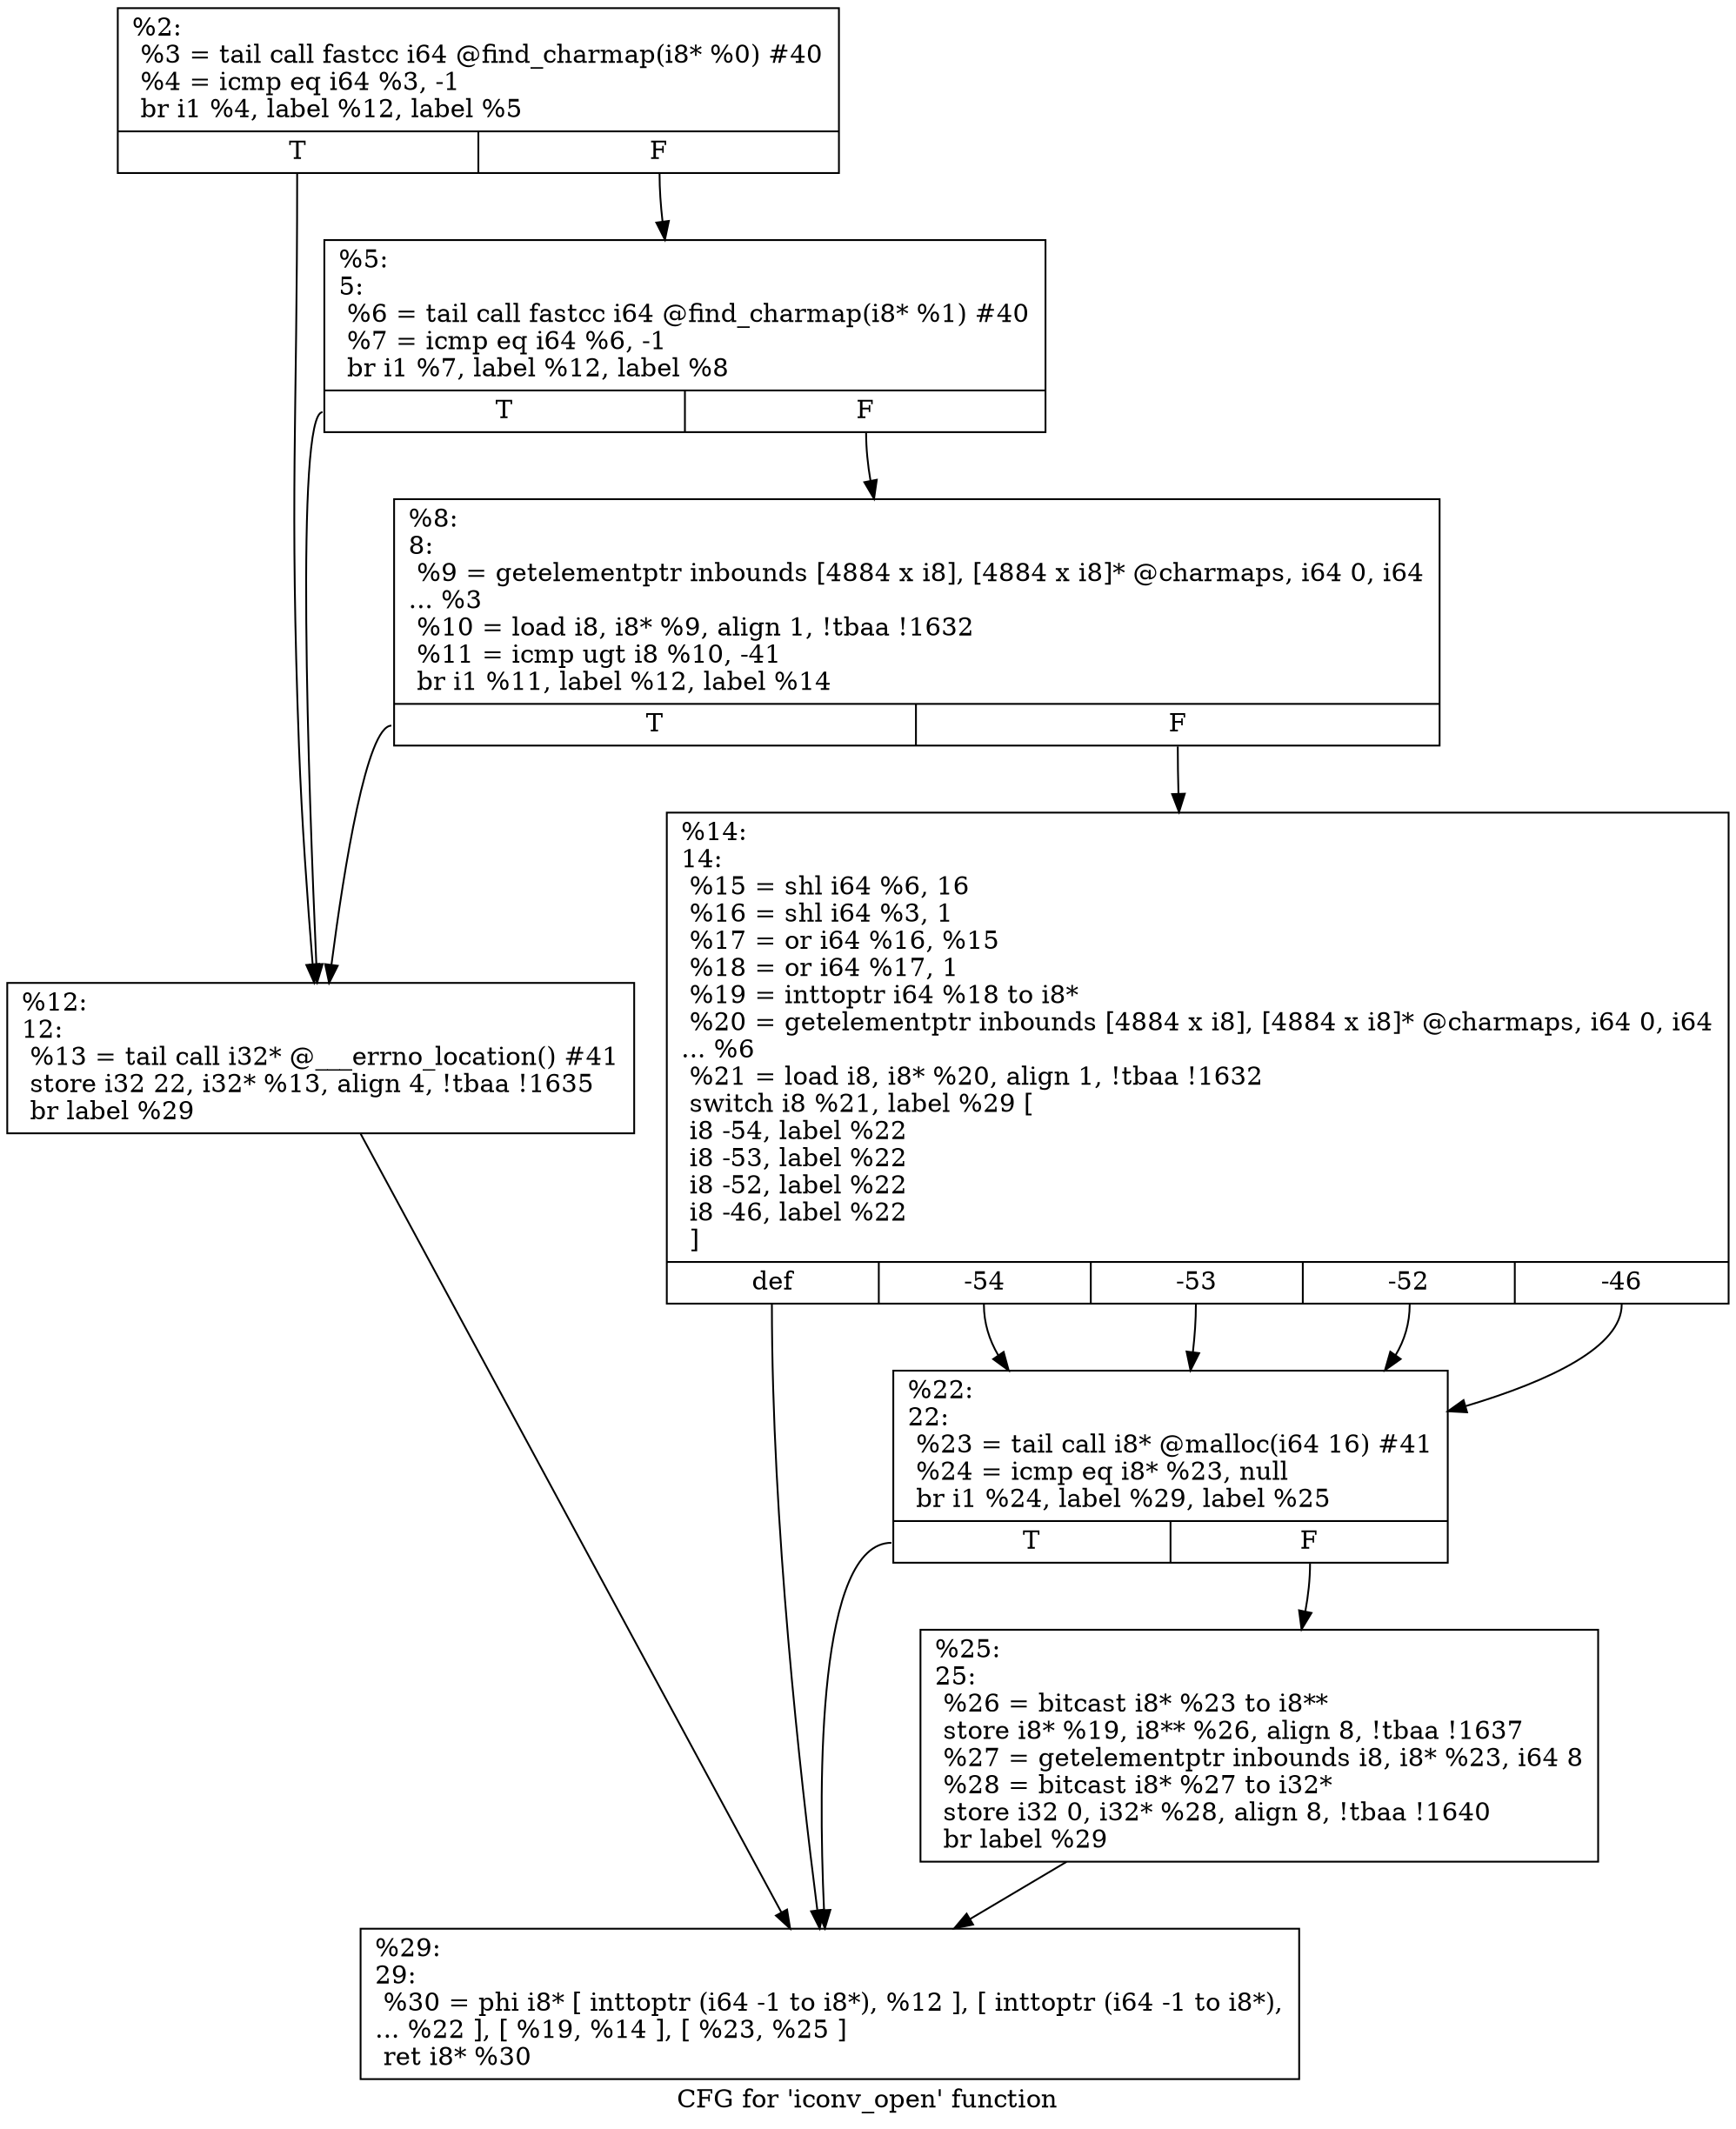 digraph "CFG for 'iconv_open' function" {
	label="CFG for 'iconv_open' function";

	Node0x1ef47d0 [shape=record,label="{%2:\l  %3 = tail call fastcc i64 @find_charmap(i8* %0) #40\l  %4 = icmp eq i64 %3, -1\l  br i1 %4, label %12, label %5\l|{<s0>T|<s1>F}}"];
	Node0x1ef47d0:s0 -> Node0x1ef48c0;
	Node0x1ef47d0:s1 -> Node0x1ef4820;
	Node0x1ef4820 [shape=record,label="{%5:\l5:                                                \l  %6 = tail call fastcc i64 @find_charmap(i8* %1) #40\l  %7 = icmp eq i64 %6, -1\l  br i1 %7, label %12, label %8\l|{<s0>T|<s1>F}}"];
	Node0x1ef4820:s0 -> Node0x1ef48c0;
	Node0x1ef4820:s1 -> Node0x1ef4870;
	Node0x1ef4870 [shape=record,label="{%8:\l8:                                                \l  %9 = getelementptr inbounds [4884 x i8], [4884 x i8]* @charmaps, i64 0, i64\l... %3\l  %10 = load i8, i8* %9, align 1, !tbaa !1632\l  %11 = icmp ugt i8 %10, -41\l  br i1 %11, label %12, label %14\l|{<s0>T|<s1>F}}"];
	Node0x1ef4870:s0 -> Node0x1ef48c0;
	Node0x1ef4870:s1 -> Node0x1ef4910;
	Node0x1ef48c0 [shape=record,label="{%12:\l12:                                               \l  %13 = tail call i32* @___errno_location() #41\l  store i32 22, i32* %13, align 4, !tbaa !1635\l  br label %29\l}"];
	Node0x1ef48c0 -> Node0x1ef4a00;
	Node0x1ef4910 [shape=record,label="{%14:\l14:                                               \l  %15 = shl i64 %6, 16\l  %16 = shl i64 %3, 1\l  %17 = or i64 %16, %15\l  %18 = or i64 %17, 1\l  %19 = inttoptr i64 %18 to i8*\l  %20 = getelementptr inbounds [4884 x i8], [4884 x i8]* @charmaps, i64 0, i64\l... %6\l  %21 = load i8, i8* %20, align 1, !tbaa !1632\l  switch i8 %21, label %29 [\l    i8 -54, label %22\l    i8 -53, label %22\l    i8 -52, label %22\l    i8 -46, label %22\l  ]\l|{<s0>def|<s1>-54|<s2>-53|<s3>-52|<s4>-46}}"];
	Node0x1ef4910:s0 -> Node0x1ef4a00;
	Node0x1ef4910:s1 -> Node0x1ef4960;
	Node0x1ef4910:s2 -> Node0x1ef4960;
	Node0x1ef4910:s3 -> Node0x1ef4960;
	Node0x1ef4910:s4 -> Node0x1ef4960;
	Node0x1ef4960 [shape=record,label="{%22:\l22:                                               \l  %23 = tail call i8* @malloc(i64 16) #41\l  %24 = icmp eq i8* %23, null\l  br i1 %24, label %29, label %25\l|{<s0>T|<s1>F}}"];
	Node0x1ef4960:s0 -> Node0x1ef4a00;
	Node0x1ef4960:s1 -> Node0x1ef49b0;
	Node0x1ef49b0 [shape=record,label="{%25:\l25:                                               \l  %26 = bitcast i8* %23 to i8**\l  store i8* %19, i8** %26, align 8, !tbaa !1637\l  %27 = getelementptr inbounds i8, i8* %23, i64 8\l  %28 = bitcast i8* %27 to i32*\l  store i32 0, i32* %28, align 8, !tbaa !1640\l  br label %29\l}"];
	Node0x1ef49b0 -> Node0x1ef4a00;
	Node0x1ef4a00 [shape=record,label="{%29:\l29:                                               \l  %30 = phi i8* [ inttoptr (i64 -1 to i8*), %12 ], [ inttoptr (i64 -1 to i8*),\l... %22 ], [ %19, %14 ], [ %23, %25 ]\l  ret i8* %30\l}"];
}
